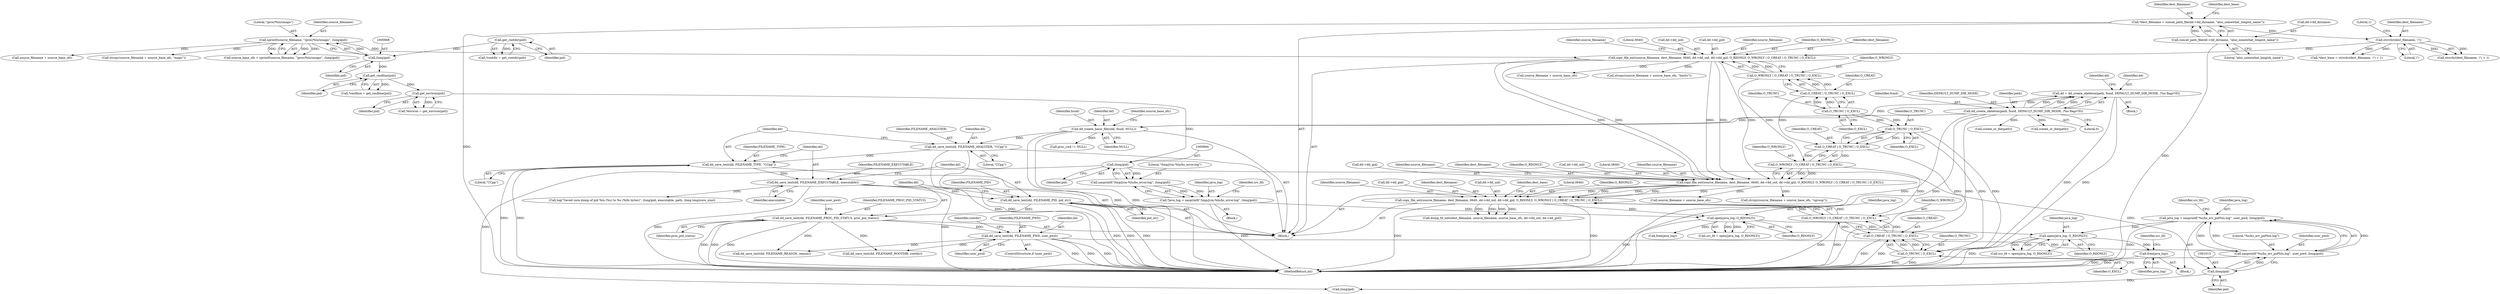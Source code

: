 digraph "0_abrt_8939398b82006ba1fec4ed491339fc075f43fc7c_1@API" {
"1001022" [label="(Call,free(java_log))"];
"1001019" [label="(Call,open(java_log, O_RDONLY))"];
"1001009" [label="(Call,java_log = xasprintf(\"%s/hs_err_pid%lu.log\", user_pwd, (long)pid))"];
"1001011" [label="(Call,xasprintf(\"%s/hs_err_pid%lu.log\", user_pwd, (long)pid))"];
"1000805" [label="(Call,dd_save_text(dd, FILENAME_PWD, user_pwd))"];
"1000799" [label="(Call,dd_save_text(dd, FILENAME_PROC_PID_STATUS, proc_pid_status))"];
"1000795" [label="(Call,dd_save_text(dd, FILENAME_PID, pid_str))"];
"1000791" [label="(Call,dd_save_text(dd, FILENAME_EXECUTABLE, executable))"];
"1000787" [label="(Call,dd_save_text(dd, FILENAME_TYPE, \"CCpp\"))"];
"1000783" [label="(Call,dd_save_text(dd, FILENAME_ANALYZER, \"CCpp\"))"];
"1000656" [label="(Call,dd_create_basic_files(dd, fsuid, NULL))"];
"1000641" [label="(Call,dd = dd_create_skeleton(path, fsuid, DEFAULT_DUMP_DIR_MODE, /*no flags*/0))"];
"1000643" [label="(Call,dd_create_skeleton(path, fsuid, DEFAULT_DUMP_DIR_MODE, /*no flags*/0))"];
"1001014" [label="(Call,(long)pid)"];
"1000993" [label="(Call,(long)pid)"];
"1000848" [label="(Call,get_environ(pid))"];
"1000841" [label="(Call,get_cmdline(pid))"];
"1000667" [label="(Call,(long)pid)"];
"1000654" [label="(Call,get_rootdir(pid))"];
"1000999" [label="(Call,open(java_log, O_RDONLY))"];
"1000989" [label="(Call,*java_log = xasprintf(\"/tmp/jvm-%lu/hs_error.log\", (long)pid))"];
"1000991" [label="(Call,xasprintf(\"/tmp/jvm-%lu/hs_error.log\", (long)pid))"];
"1000750" [label="(Call,copy_file_ext(source_filename, dest_filename, 0640, dd->dd_uid, dd->dd_gid, O_RDONLY, O_WRONLY | O_CREAT | O_TRUNC | O_EXCL))"];
"1000724" [label="(Call,copy_file_ext(source_filename, dest_filename, 0640, dd->dd_uid, dd->dd_gid, O_RDONLY, O_WRONLY | O_CREAT | O_TRUNC | O_EXCL))"];
"1000698" [label="(Call,copy_file_ext(source_filename, dest_filename, 0640, dd->dd_uid, dd->dd_gid, O_RDONLY, O_WRONLY | O_CREAT | O_TRUNC | O_EXCL))"];
"1000664" [label="(Call,sprintf(source_filename, \"/proc/%lu/smaps\", (long)pid))"];
"1000686" [label="(Call,strrchr(dest_filename, '/'))"];
"1000675" [label="(Call,*dest_filename = concat_path_file(dd->dd_dirname, \"also_somewhat_longish_name\"))"];
"1000677" [label="(Call,concat_path_file(dd->dd_dirname, \"also_somewhat_longish_name\"))"];
"1000709" [label="(Call,O_WRONLY | O_CREAT | O_TRUNC | O_EXCL)"];
"1000711" [label="(Call,O_CREAT | O_TRUNC | O_EXCL)"];
"1000713" [label="(Call,O_TRUNC | O_EXCL)"];
"1000735" [label="(Call,O_WRONLY | O_CREAT | O_TRUNC | O_EXCL)"];
"1000737" [label="(Call,O_CREAT | O_TRUNC | O_EXCL)"];
"1000739" [label="(Call,O_TRUNC | O_EXCL)"];
"1000761" [label="(Call,O_WRONLY | O_CREAT | O_TRUNC | O_EXCL)"];
"1000763" [label="(Call,O_CREAT | O_TRUNC | O_EXCL)"];
"1000765" [label="(Call,O_TRUNC | O_EXCL)"];
"1001135" [label="(Call,proc_cwd != NULL)"];
"1000884" [label="(Call,create_or_die(path))"];
"1000846" [label="(Call,*environ = get_environ(pid))"];
"1000832" [label="(Call,dd_save_text(dd, FILENAME_REASON, reason))"];
"1000842" [label="(Identifier,pid)"];
"1000641" [label="(Call,dd = dd_create_skeleton(path, fsuid, DEFAULT_DUMP_DIR_MODE, /*no flags*/0))"];
"1000658" [label="(Identifier,fsuid)"];
"1000797" [label="(Identifier,FILENAME_PID)"];
"1001228" [label="(MethodReturn,int)"];
"1000765" [label="(Call,O_TRUNC | O_EXCL)"];
"1000807" [label="(Identifier,FILENAME_PWD)"];
"1000683" [label="(Call,*dest_base = strrchr(dest_filename, '/') + 1)"];
"1000650" [label="(Block,)"];
"1000995" [label="(Identifier,pid)"];
"1000150" [label="(Block,)"];
"1000795" [label="(Call,dd_save_text(dd, FILENAME_PID, pid_str))"];
"1001026" [label="(Identifier,src_fd)"];
"1001018" [label="(Identifier,src_fd)"];
"1000750" [label="(Call,copy_file_ext(source_filename, dest_filename, 0640, dd->dd_uid, dd->dd_gid, O_RDONLY, O_WRONLY | O_CREAT | O_TRUNC | O_EXCL))"];
"1001009" [label="(Call,java_log = xasprintf(\"%s/hs_err_pid%lu.log\", user_pwd, (long)pid))"];
"1000645" [label="(Identifier,fsuid)"];
"1000757" [label="(Call,dd->dd_gid)"];
"1001008" [label="(Block,)"];
"1000740" [label="(Identifier,O_TRUNC)"];
"1000726" [label="(Identifier,dest_filename)"];
"1000805" [label="(Call,dd_save_text(dd, FILENAME_PWD, user_pwd))"];
"1000802" [label="(Identifier,proc_pid_status)"];
"1000699" [label="(Identifier,source_filename)"];
"1000752" [label="(Identifier,dest_filename)"];
"1000742" [label="(Call,strcpy(source_filename + source_base_ofs, \"cgroup\"))"];
"1000708" [label="(Identifier,O_RDONLY)"];
"1001002" [label="(Call,free(java_log))"];
"1001017" [label="(Call,src_fd = open(java_log, O_RDONLY))"];
"1000642" [label="(Identifier,dd)"];
"1000739" [label="(Call,O_TRUNC | O_EXCL)"];
"1000783" [label="(Call,dd_save_text(dd, FILENAME_ANALYZER, \"CCpp\"))"];
"1000656" [label="(Call,dd_create_basic_files(dd, fsuid, NULL))"];
"1000998" [label="(Identifier,src_fd)"];
"1000678" [label="(Call,dd->dd_dirname)"];
"1000686" [label="(Call,strrchr(dest_filename, '/'))"];
"1001096" [label="(Call,(long)pid)"];
"1001020" [label="(Identifier,java_log)"];
"1000789" [label="(Identifier,FILENAME_TYPE)"];
"1001023" [label="(Identifier,java_log)"];
"1000666" [label="(Literal,\"/proc/%lu/smaps\")"];
"1000710" [label="(Identifier,O_WRONLY)"];
"1000655" [label="(Identifier,pid)"];
"1000649" [label="(Identifier,dd)"];
"1001001" [label="(Identifier,O_RDONLY)"];
"1000691" [label="(Call,source_filename + source_base_ofs)"];
"1000762" [label="(Identifier,O_WRONLY)"];
"1001011" [label="(Call,xasprintf(\"%s/hs_err_pid%lu.log\", user_pwd, (long)pid))"];
"1001000" [label="(Identifier,java_log)"];
"1000754" [label="(Call,dd->dd_uid)"];
"1000918" [label="(Call,create_or_die(path))"];
"1000676" [label="(Identifier,dest_filename)"];
"1000688" [label="(Literal,'/')"];
"1000690" [label="(Call,strcpy(source_filename + source_base_ofs, \"maps\"))"];
"1000667" [label="(Call,(long)pid)"];
"1000652" [label="(Call,*rootdir = get_rootdir(pid))"];
"1000646" [label="(Identifier,DEFAULT_DUMP_DIR_MODE)"];
"1000761" [label="(Call,O_WRONLY | O_CREAT | O_TRUNC | O_EXCL)"];
"1000711" [label="(Call,O_CREAT | O_TRUNC | O_EXCL)"];
"1000700" [label="(Identifier,dest_filename)"];
"1000662" [label="(Call,source_base_ofs = sprintf(source_filename, \"/proc/%lu/smaps\", (long)pid))"];
"1000659" [label="(Identifier,NULL)"];
"1000839" [label="(Call,*cmdline = get_cmdline(pid))"];
"1000727" [label="(Literal,0640)"];
"1000787" [label="(Call,dd_save_text(dd, FILENAME_TYPE, \"CCpp\"))"];
"1000664" [label="(Call,sprintf(source_filename, \"/proc/%lu/smaps\", (long)pid))"];
"1000718" [label="(Identifier,source_filename)"];
"1000689" [label="(Literal,1)"];
"1001019" [label="(Call,open(java_log, O_RDONLY))"];
"1000714" [label="(Identifier,O_TRUNC)"];
"1000808" [label="(Identifier,user_pwd)"];
"1001094" [label="(Call,log(\"Saved core dump of pid %lu (%s) to %s (%llu bytes)\", (long)pid, executable, path, (long long)core_size))"];
"1000669" [label="(Identifier,pid)"];
"1000741" [label="(Identifier,O_EXCL)"];
"1000769" [label="(Identifier,dest_base)"];
"1000771" [label="(Call,dump_fd_info(dest_filename, source_filename, source_base_ofs, dd->dd_uid, dd->dd_gid))"];
"1000685" [label="(Call,strrchr(dest_filename, '/') + 1)"];
"1000735" [label="(Call,O_WRONLY | O_CREAT | O_TRUNC | O_EXCL)"];
"1000753" [label="(Literal,0640)"];
"1000712" [label="(Identifier,O_CREAT)"];
"1000989" [label="(Call,*java_log = xasprintf(\"/tmp/jvm-%lu/hs_error.log\", (long)pid))"];
"1000786" [label="(Literal,\"CCpp\")"];
"1000766" [label="(Identifier,O_TRUNC)"];
"1001012" [label="(Literal,\"%s/hs_err_pid%lu.log\")"];
"1000767" [label="(Identifier,O_EXCL)"];
"1000715" [label="(Identifier,O_EXCL)"];
"1001010" [label="(Identifier,java_log)"];
"1000803" [label="(ControlStructure,if (user_pwd))"];
"1001022" [label="(Call,free(java_log))"];
"1000675" [label="(Call,*dest_filename = concat_path_file(dd->dd_dirname, \"also_somewhat_longish_name\"))"];
"1000804" [label="(Identifier,user_pwd)"];
"1000738" [label="(Identifier,O_CREAT)"];
"1001013" [label="(Identifier,user_pwd)"];
"1000800" [label="(Identifier,dd)"];
"1000791" [label="(Call,dd_save_text(dd, FILENAME_EXECUTABLE, executable))"];
"1000818" [label="(Call,dd_save_text(dd, FILENAME_ROOTDIR, rootdir))"];
"1000764" [label="(Identifier,O_CREAT)"];
"1000698" [label="(Call,copy_file_ext(source_filename, dest_filename, 0640, dd->dd_uid, dd->dd_gid, O_RDONLY, O_WRONLY | O_CREAT | O_TRUNC | O_EXCL))"];
"1000810" [label="(Identifier,rootdir)"];
"1000849" [label="(Identifier,pid)"];
"1000665" [label="(Identifier,source_filename)"];
"1000725" [label="(Identifier,source_filename)"];
"1000663" [label="(Identifier,source_base_ofs)"];
"1000713" [label="(Call,O_TRUNC | O_EXCL)"];
"1000677" [label="(Call,concat_path_file(dd->dd_dirname, \"also_somewhat_longish_name\"))"];
"1000793" [label="(Identifier,FILENAME_EXECUTABLE)"];
"1000654" [label="(Call,get_rootdir(pid))"];
"1000841" [label="(Call,get_cmdline(pid))"];
"1000763" [label="(Call,O_CREAT | O_TRUNC | O_EXCL)"];
"1000743" [label="(Call,source_filename + source_base_ofs)"];
"1000701" [label="(Literal,0640)"];
"1000717" [label="(Call,source_filename + source_base_ofs)"];
"1000681" [label="(Literal,\"also_somewhat_longish_name\")"];
"1000992" [label="(Literal,\"/tmp/jvm-%lu/hs_error.log\")"];
"1000716" [label="(Call,strcpy(source_filename + source_base_ofs, \"limits\"))"];
"1000684" [label="(Identifier,dest_base)"];
"1000760" [label="(Identifier,O_RDONLY)"];
"1000991" [label="(Call,xasprintf(\"/tmp/jvm-%lu/hs_error.log\", (long)pid))"];
"1000657" [label="(Identifier,dd)"];
"1000798" [label="(Identifier,pid_str)"];
"1000790" [label="(Literal,\"CCpp\")"];
"1000784" [label="(Identifier,dd)"];
"1000647" [label="(Literal,0)"];
"1000734" [label="(Identifier,O_RDONLY)"];
"1000796" [label="(Identifier,dd)"];
"1000644" [label="(Identifier,path)"];
"1000806" [label="(Identifier,dd)"];
"1001014" [label="(Call,(long)pid)"];
"1000702" [label="(Call,dd->dd_uid)"];
"1000993" [label="(Call,(long)pid)"];
"1000643" [label="(Call,dd_create_skeleton(path, fsuid, DEFAULT_DUMP_DIR_MODE, /*no flags*/0))"];
"1000737" [label="(Call,O_CREAT | O_TRUNC | O_EXCL)"];
"1000731" [label="(Call,dd->dd_gid)"];
"1000744" [label="(Identifier,source_filename)"];
"1000736" [label="(Identifier,O_WRONLY)"];
"1000794" [label="(Identifier,executable)"];
"1000792" [label="(Identifier,dd)"];
"1000785" [label="(Identifier,FILENAME_ANALYZER)"];
"1000724" [label="(Call,copy_file_ext(source_filename, dest_filename, 0640, dd->dd_uid, dd->dd_gid, O_RDONLY, O_WRONLY | O_CREAT | O_TRUNC | O_EXCL))"];
"1000999" [label="(Call,open(java_log, O_RDONLY))"];
"1000751" [label="(Identifier,source_filename)"];
"1000705" [label="(Call,dd->dd_gid)"];
"1000709" [label="(Call,O_WRONLY | O_CREAT | O_TRUNC | O_EXCL)"];
"1000728" [label="(Call,dd->dd_uid)"];
"1001016" [label="(Identifier,pid)"];
"1000788" [label="(Identifier,dd)"];
"1000997" [label="(Call,src_fd = open(java_log, O_RDONLY))"];
"1000799" [label="(Call,dd_save_text(dd, FILENAME_PROC_PID_STATUS, proc_pid_status))"];
"1000848" [label="(Call,get_environ(pid))"];
"1000990" [label="(Identifier,java_log)"];
"1001021" [label="(Identifier,O_RDONLY)"];
"1000687" [label="(Identifier,dest_filename)"];
"1000801" [label="(Identifier,FILENAME_PROC_PID_STATUS)"];
"1000987" [label="(Block,)"];
"1001022" -> "1001008"  [label="AST: "];
"1001022" -> "1001023"  [label="CFG: "];
"1001023" -> "1001022"  [label="AST: "];
"1001026" -> "1001022"  [label="CFG: "];
"1001022" -> "1001228"  [label="DDG: "];
"1001019" -> "1001022"  [label="DDG: "];
"1001019" -> "1001017"  [label="AST: "];
"1001019" -> "1001021"  [label="CFG: "];
"1001020" -> "1001019"  [label="AST: "];
"1001021" -> "1001019"  [label="AST: "];
"1001017" -> "1001019"  [label="CFG: "];
"1001019" -> "1001228"  [label="DDG: "];
"1001019" -> "1001017"  [label="DDG: "];
"1001019" -> "1001017"  [label="DDG: "];
"1001009" -> "1001019"  [label="DDG: "];
"1000999" -> "1001019"  [label="DDG: "];
"1001009" -> "1001008"  [label="AST: "];
"1001009" -> "1001011"  [label="CFG: "];
"1001010" -> "1001009"  [label="AST: "];
"1001011" -> "1001009"  [label="AST: "];
"1001018" -> "1001009"  [label="CFG: "];
"1001009" -> "1001228"  [label="DDG: "];
"1001011" -> "1001009"  [label="DDG: "];
"1001011" -> "1001009"  [label="DDG: "];
"1001011" -> "1001009"  [label="DDG: "];
"1001011" -> "1001014"  [label="CFG: "];
"1001012" -> "1001011"  [label="AST: "];
"1001013" -> "1001011"  [label="AST: "];
"1001014" -> "1001011"  [label="AST: "];
"1001011" -> "1001228"  [label="DDG: "];
"1000805" -> "1001011"  [label="DDG: "];
"1001014" -> "1001011"  [label="DDG: "];
"1000805" -> "1000803"  [label="AST: "];
"1000805" -> "1000808"  [label="CFG: "];
"1000806" -> "1000805"  [label="AST: "];
"1000807" -> "1000805"  [label="AST: "];
"1000808" -> "1000805"  [label="AST: "];
"1000810" -> "1000805"  [label="CFG: "];
"1000805" -> "1001228"  [label="DDG: "];
"1000805" -> "1001228"  [label="DDG: "];
"1000805" -> "1001228"  [label="DDG: "];
"1000799" -> "1000805"  [label="DDG: "];
"1000805" -> "1000818"  [label="DDG: "];
"1000805" -> "1000832"  [label="DDG: "];
"1000799" -> "1000650"  [label="AST: "];
"1000799" -> "1000802"  [label="CFG: "];
"1000800" -> "1000799"  [label="AST: "];
"1000801" -> "1000799"  [label="AST: "];
"1000802" -> "1000799"  [label="AST: "];
"1000804" -> "1000799"  [label="CFG: "];
"1000799" -> "1001228"  [label="DDG: "];
"1000799" -> "1001228"  [label="DDG: "];
"1000799" -> "1001228"  [label="DDG: "];
"1000795" -> "1000799"  [label="DDG: "];
"1000799" -> "1000818"  [label="DDG: "];
"1000799" -> "1000832"  [label="DDG: "];
"1000795" -> "1000650"  [label="AST: "];
"1000795" -> "1000798"  [label="CFG: "];
"1000796" -> "1000795"  [label="AST: "];
"1000797" -> "1000795"  [label="AST: "];
"1000798" -> "1000795"  [label="AST: "];
"1000800" -> "1000795"  [label="CFG: "];
"1000795" -> "1001228"  [label="DDG: "];
"1000795" -> "1001228"  [label="DDG: "];
"1000795" -> "1001228"  [label="DDG: "];
"1000791" -> "1000795"  [label="DDG: "];
"1000791" -> "1000650"  [label="AST: "];
"1000791" -> "1000794"  [label="CFG: "];
"1000792" -> "1000791"  [label="AST: "];
"1000793" -> "1000791"  [label="AST: "];
"1000794" -> "1000791"  [label="AST: "];
"1000796" -> "1000791"  [label="CFG: "];
"1000791" -> "1001228"  [label="DDG: "];
"1000791" -> "1001228"  [label="DDG: "];
"1000787" -> "1000791"  [label="DDG: "];
"1000791" -> "1001094"  [label="DDG: "];
"1000787" -> "1000650"  [label="AST: "];
"1000787" -> "1000790"  [label="CFG: "];
"1000788" -> "1000787"  [label="AST: "];
"1000789" -> "1000787"  [label="AST: "];
"1000790" -> "1000787"  [label="AST: "];
"1000792" -> "1000787"  [label="CFG: "];
"1000787" -> "1001228"  [label="DDG: "];
"1000787" -> "1001228"  [label="DDG: "];
"1000783" -> "1000787"  [label="DDG: "];
"1000783" -> "1000650"  [label="AST: "];
"1000783" -> "1000786"  [label="CFG: "];
"1000784" -> "1000783"  [label="AST: "];
"1000785" -> "1000783"  [label="AST: "];
"1000786" -> "1000783"  [label="AST: "];
"1000788" -> "1000783"  [label="CFG: "];
"1000783" -> "1001228"  [label="DDG: "];
"1000783" -> "1001228"  [label="DDG: "];
"1000656" -> "1000783"  [label="DDG: "];
"1000656" -> "1000650"  [label="AST: "];
"1000656" -> "1000659"  [label="CFG: "];
"1000657" -> "1000656"  [label="AST: "];
"1000658" -> "1000656"  [label="AST: "];
"1000659" -> "1000656"  [label="AST: "];
"1000663" -> "1000656"  [label="CFG: "];
"1000656" -> "1001228"  [label="DDG: "];
"1000656" -> "1001228"  [label="DDG: "];
"1000641" -> "1000656"  [label="DDG: "];
"1000643" -> "1000656"  [label="DDG: "];
"1000656" -> "1001135"  [label="DDG: "];
"1000641" -> "1000150"  [label="AST: "];
"1000641" -> "1000643"  [label="CFG: "];
"1000642" -> "1000641"  [label="AST: "];
"1000643" -> "1000641"  [label="AST: "];
"1000649" -> "1000641"  [label="CFG: "];
"1000641" -> "1001228"  [label="DDG: "];
"1000641" -> "1001228"  [label="DDG: "];
"1000643" -> "1000641"  [label="DDG: "];
"1000643" -> "1000641"  [label="DDG: "];
"1000643" -> "1000641"  [label="DDG: "];
"1000643" -> "1000641"  [label="DDG: "];
"1000643" -> "1000647"  [label="CFG: "];
"1000644" -> "1000643"  [label="AST: "];
"1000645" -> "1000643"  [label="AST: "];
"1000646" -> "1000643"  [label="AST: "];
"1000647" -> "1000643"  [label="AST: "];
"1000643" -> "1001228"  [label="DDG: "];
"1000643" -> "1001228"  [label="DDG: "];
"1000643" -> "1001228"  [label="DDG: "];
"1000643" -> "1000884"  [label="DDG: "];
"1000643" -> "1000918"  [label="DDG: "];
"1001014" -> "1001016"  [label="CFG: "];
"1001015" -> "1001014"  [label="AST: "];
"1001016" -> "1001014"  [label="AST: "];
"1000993" -> "1001014"  [label="DDG: "];
"1001014" -> "1001096"  [label="DDG: "];
"1000993" -> "1000991"  [label="AST: "];
"1000993" -> "1000995"  [label="CFG: "];
"1000994" -> "1000993"  [label="AST: "];
"1000995" -> "1000993"  [label="AST: "];
"1000991" -> "1000993"  [label="CFG: "];
"1000993" -> "1000991"  [label="DDG: "];
"1000848" -> "1000993"  [label="DDG: "];
"1000993" -> "1001096"  [label="DDG: "];
"1000848" -> "1000846"  [label="AST: "];
"1000848" -> "1000849"  [label="CFG: "];
"1000849" -> "1000848"  [label="AST: "];
"1000846" -> "1000848"  [label="CFG: "];
"1000848" -> "1000846"  [label="DDG: "];
"1000841" -> "1000848"  [label="DDG: "];
"1000841" -> "1000839"  [label="AST: "];
"1000841" -> "1000842"  [label="CFG: "];
"1000842" -> "1000841"  [label="AST: "];
"1000839" -> "1000841"  [label="CFG: "];
"1000841" -> "1000839"  [label="DDG: "];
"1000667" -> "1000841"  [label="DDG: "];
"1000667" -> "1000664"  [label="AST: "];
"1000667" -> "1000669"  [label="CFG: "];
"1000668" -> "1000667"  [label="AST: "];
"1000669" -> "1000667"  [label="AST: "];
"1000664" -> "1000667"  [label="CFG: "];
"1000667" -> "1000664"  [label="DDG: "];
"1000654" -> "1000667"  [label="DDG: "];
"1000654" -> "1000652"  [label="AST: "];
"1000654" -> "1000655"  [label="CFG: "];
"1000655" -> "1000654"  [label="AST: "];
"1000652" -> "1000654"  [label="CFG: "];
"1000654" -> "1000652"  [label="DDG: "];
"1000999" -> "1000997"  [label="AST: "];
"1000999" -> "1001001"  [label="CFG: "];
"1001000" -> "1000999"  [label="AST: "];
"1001001" -> "1000999"  [label="AST: "];
"1000997" -> "1000999"  [label="CFG: "];
"1000999" -> "1001228"  [label="DDG: "];
"1000999" -> "1000997"  [label="DDG: "];
"1000999" -> "1000997"  [label="DDG: "];
"1000989" -> "1000999"  [label="DDG: "];
"1000750" -> "1000999"  [label="DDG: "];
"1000999" -> "1001002"  [label="DDG: "];
"1000989" -> "1000987"  [label="AST: "];
"1000989" -> "1000991"  [label="CFG: "];
"1000990" -> "1000989"  [label="AST: "];
"1000991" -> "1000989"  [label="AST: "];
"1000998" -> "1000989"  [label="CFG: "];
"1000989" -> "1001228"  [label="DDG: "];
"1000991" -> "1000989"  [label="DDG: "];
"1000991" -> "1000989"  [label="DDG: "];
"1000992" -> "1000991"  [label="AST: "];
"1000750" -> "1000650"  [label="AST: "];
"1000750" -> "1000761"  [label="CFG: "];
"1000751" -> "1000750"  [label="AST: "];
"1000752" -> "1000750"  [label="AST: "];
"1000753" -> "1000750"  [label="AST: "];
"1000754" -> "1000750"  [label="AST: "];
"1000757" -> "1000750"  [label="AST: "];
"1000760" -> "1000750"  [label="AST: "];
"1000761" -> "1000750"  [label="AST: "];
"1000769" -> "1000750"  [label="CFG: "];
"1000750" -> "1001228"  [label="DDG: "];
"1000750" -> "1001228"  [label="DDG: "];
"1000724" -> "1000750"  [label="DDG: "];
"1000724" -> "1000750"  [label="DDG: "];
"1000724" -> "1000750"  [label="DDG: "];
"1000724" -> "1000750"  [label="DDG: "];
"1000724" -> "1000750"  [label="DDG: "];
"1000761" -> "1000750"  [label="DDG: "];
"1000761" -> "1000750"  [label="DDG: "];
"1000750" -> "1000771"  [label="DDG: "];
"1000750" -> "1000771"  [label="DDG: "];
"1000750" -> "1000771"  [label="DDG: "];
"1000750" -> "1000771"  [label="DDG: "];
"1000724" -> "1000650"  [label="AST: "];
"1000724" -> "1000735"  [label="CFG: "];
"1000725" -> "1000724"  [label="AST: "];
"1000726" -> "1000724"  [label="AST: "];
"1000727" -> "1000724"  [label="AST: "];
"1000728" -> "1000724"  [label="AST: "];
"1000731" -> "1000724"  [label="AST: "];
"1000734" -> "1000724"  [label="AST: "];
"1000735" -> "1000724"  [label="AST: "];
"1000744" -> "1000724"  [label="CFG: "];
"1000698" -> "1000724"  [label="DDG: "];
"1000698" -> "1000724"  [label="DDG: "];
"1000698" -> "1000724"  [label="DDG: "];
"1000698" -> "1000724"  [label="DDG: "];
"1000698" -> "1000724"  [label="DDG: "];
"1000735" -> "1000724"  [label="DDG: "];
"1000735" -> "1000724"  [label="DDG: "];
"1000724" -> "1000742"  [label="DDG: "];
"1000724" -> "1000743"  [label="DDG: "];
"1000698" -> "1000650"  [label="AST: "];
"1000698" -> "1000709"  [label="CFG: "];
"1000699" -> "1000698"  [label="AST: "];
"1000700" -> "1000698"  [label="AST: "];
"1000701" -> "1000698"  [label="AST: "];
"1000702" -> "1000698"  [label="AST: "];
"1000705" -> "1000698"  [label="AST: "];
"1000708" -> "1000698"  [label="AST: "];
"1000709" -> "1000698"  [label="AST: "];
"1000718" -> "1000698"  [label="CFG: "];
"1000664" -> "1000698"  [label="DDG: "];
"1000686" -> "1000698"  [label="DDG: "];
"1000709" -> "1000698"  [label="DDG: "];
"1000709" -> "1000698"  [label="DDG: "];
"1000698" -> "1000716"  [label="DDG: "];
"1000698" -> "1000717"  [label="DDG: "];
"1000664" -> "1000662"  [label="AST: "];
"1000665" -> "1000664"  [label="AST: "];
"1000666" -> "1000664"  [label="AST: "];
"1000662" -> "1000664"  [label="CFG: "];
"1000664" -> "1000662"  [label="DDG: "];
"1000664" -> "1000662"  [label="DDG: "];
"1000664" -> "1000662"  [label="DDG: "];
"1000664" -> "1000690"  [label="DDG: "];
"1000664" -> "1000691"  [label="DDG: "];
"1000686" -> "1000685"  [label="AST: "];
"1000686" -> "1000688"  [label="CFG: "];
"1000687" -> "1000686"  [label="AST: "];
"1000688" -> "1000686"  [label="AST: "];
"1000689" -> "1000686"  [label="CFG: "];
"1000686" -> "1000683"  [label="DDG: "];
"1000686" -> "1000683"  [label="DDG: "];
"1000686" -> "1000685"  [label="DDG: "];
"1000686" -> "1000685"  [label="DDG: "];
"1000675" -> "1000686"  [label="DDG: "];
"1000675" -> "1000650"  [label="AST: "];
"1000675" -> "1000677"  [label="CFG: "];
"1000676" -> "1000675"  [label="AST: "];
"1000677" -> "1000675"  [label="AST: "];
"1000684" -> "1000675"  [label="CFG: "];
"1000675" -> "1001228"  [label="DDG: "];
"1000677" -> "1000675"  [label="DDG: "];
"1000677" -> "1000675"  [label="DDG: "];
"1000677" -> "1000681"  [label="CFG: "];
"1000678" -> "1000677"  [label="AST: "];
"1000681" -> "1000677"  [label="AST: "];
"1000677" -> "1001228"  [label="DDG: "];
"1000709" -> "1000711"  [label="CFG: "];
"1000710" -> "1000709"  [label="AST: "];
"1000711" -> "1000709"  [label="AST: "];
"1000711" -> "1000709"  [label="DDG: "];
"1000711" -> "1000709"  [label="DDG: "];
"1000709" -> "1000735"  [label="DDG: "];
"1000711" -> "1000713"  [label="CFG: "];
"1000712" -> "1000711"  [label="AST: "];
"1000713" -> "1000711"  [label="AST: "];
"1000713" -> "1000711"  [label="DDG: "];
"1000713" -> "1000711"  [label="DDG: "];
"1000711" -> "1000737"  [label="DDG: "];
"1000713" -> "1000715"  [label="CFG: "];
"1000714" -> "1000713"  [label="AST: "];
"1000715" -> "1000713"  [label="AST: "];
"1000713" -> "1000739"  [label="DDG: "];
"1000713" -> "1000739"  [label="DDG: "];
"1000735" -> "1000737"  [label="CFG: "];
"1000736" -> "1000735"  [label="AST: "];
"1000737" -> "1000735"  [label="AST: "];
"1000737" -> "1000735"  [label="DDG: "];
"1000737" -> "1000735"  [label="DDG: "];
"1000735" -> "1000761"  [label="DDG: "];
"1000737" -> "1000739"  [label="CFG: "];
"1000738" -> "1000737"  [label="AST: "];
"1000739" -> "1000737"  [label="AST: "];
"1000739" -> "1000737"  [label="DDG: "];
"1000739" -> "1000737"  [label="DDG: "];
"1000737" -> "1000763"  [label="DDG: "];
"1000739" -> "1000741"  [label="CFG: "];
"1000740" -> "1000739"  [label="AST: "];
"1000741" -> "1000739"  [label="AST: "];
"1000739" -> "1000765"  [label="DDG: "];
"1000739" -> "1000765"  [label="DDG: "];
"1000761" -> "1000763"  [label="CFG: "];
"1000762" -> "1000761"  [label="AST: "];
"1000763" -> "1000761"  [label="AST: "];
"1000761" -> "1001228"  [label="DDG: "];
"1000761" -> "1001228"  [label="DDG: "];
"1000763" -> "1000761"  [label="DDG: "];
"1000763" -> "1000761"  [label="DDG: "];
"1000763" -> "1000765"  [label="CFG: "];
"1000764" -> "1000763"  [label="AST: "];
"1000765" -> "1000763"  [label="AST: "];
"1000763" -> "1001228"  [label="DDG: "];
"1000763" -> "1001228"  [label="DDG: "];
"1000765" -> "1000763"  [label="DDG: "];
"1000765" -> "1000763"  [label="DDG: "];
"1000765" -> "1000767"  [label="CFG: "];
"1000766" -> "1000765"  [label="AST: "];
"1000767" -> "1000765"  [label="AST: "];
"1000765" -> "1001228"  [label="DDG: "];
"1000765" -> "1001228"  [label="DDG: "];
}
